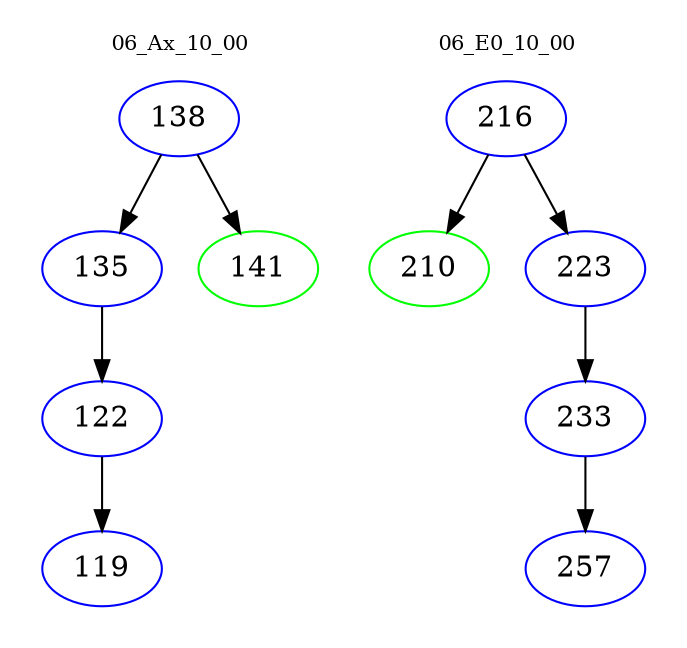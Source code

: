 digraph{
subgraph cluster_0 {
color = white
label = "06_Ax_10_00";
fontsize=10;
T0_138 [label="138", color="blue"]
T0_138 -> T0_135 [color="black"]
T0_135 [label="135", color="blue"]
T0_135 -> T0_122 [color="black"]
T0_122 [label="122", color="blue"]
T0_122 -> T0_119 [color="black"]
T0_119 [label="119", color="blue"]
T0_138 -> T0_141 [color="black"]
T0_141 [label="141", color="green"]
}
subgraph cluster_1 {
color = white
label = "06_E0_10_00";
fontsize=10;
T1_216 [label="216", color="blue"]
T1_216 -> T1_210 [color="black"]
T1_210 [label="210", color="green"]
T1_216 -> T1_223 [color="black"]
T1_223 [label="223", color="blue"]
T1_223 -> T1_233 [color="black"]
T1_233 [label="233", color="blue"]
T1_233 -> T1_257 [color="black"]
T1_257 [label="257", color="blue"]
}
}
